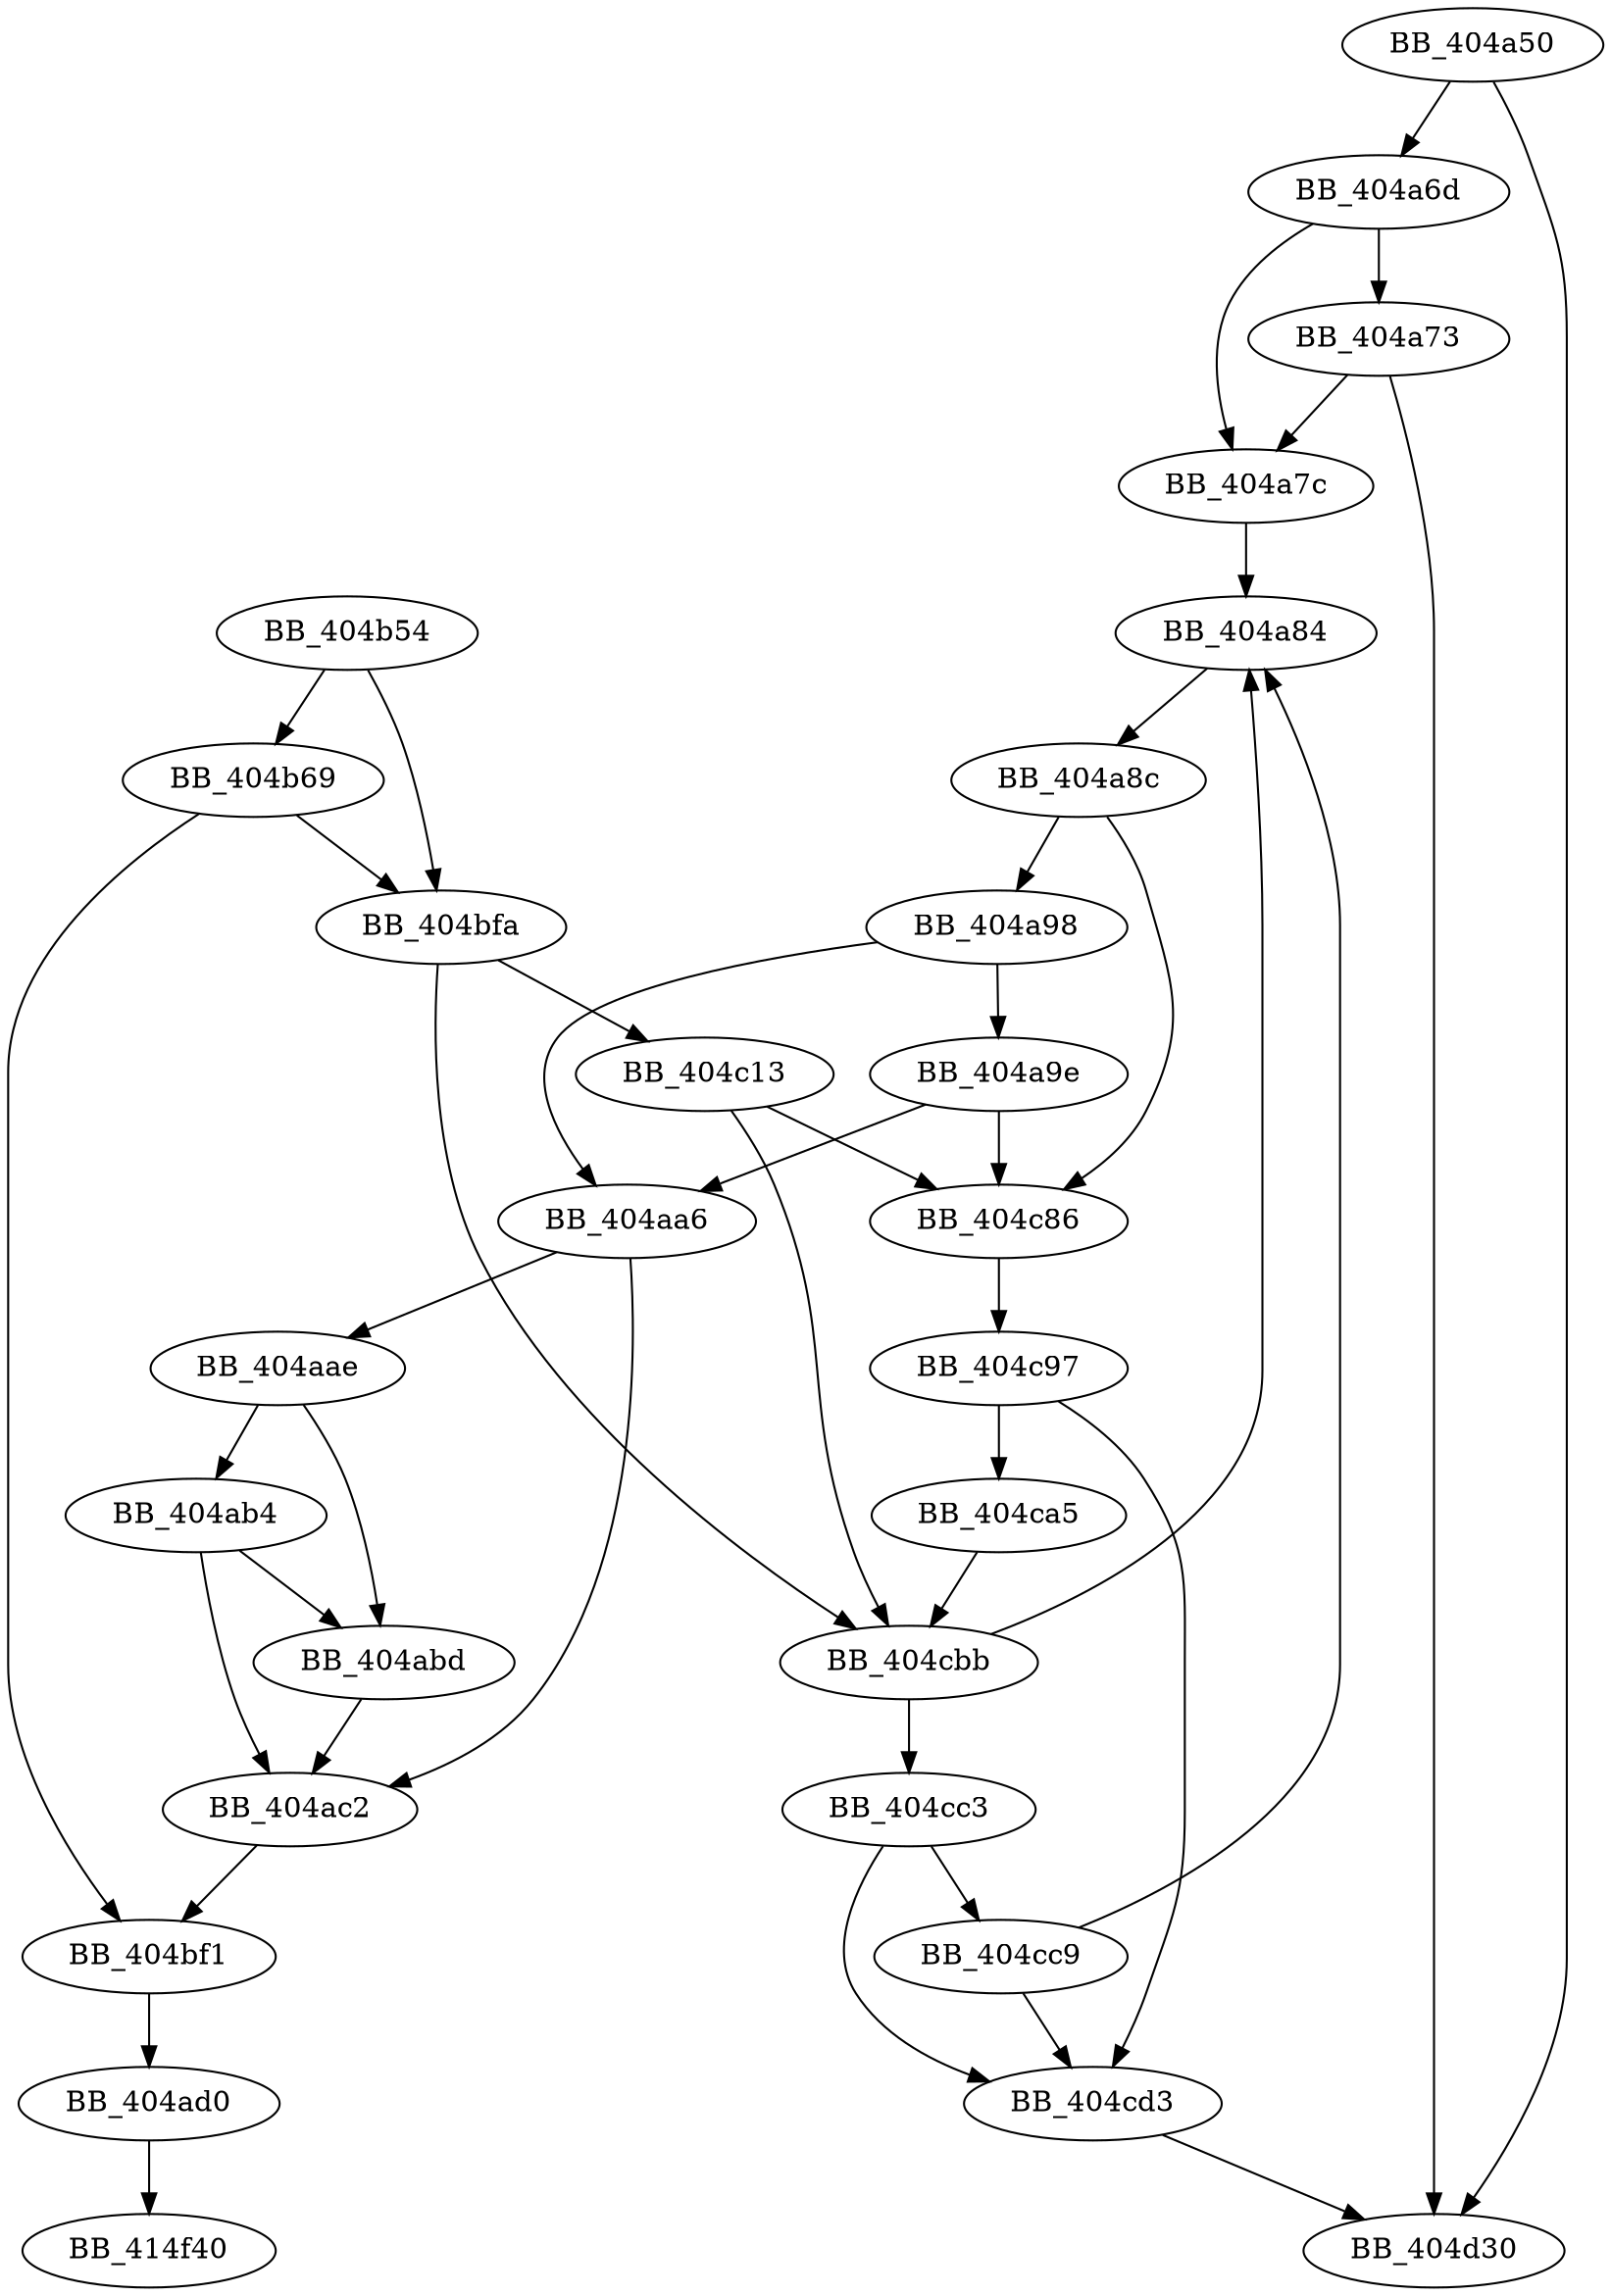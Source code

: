 DiGraph sub_404A50{
BB_404a50->BB_404a6d
BB_404a50->BB_404d30
BB_404a6d->BB_404a73
BB_404a6d->BB_404a7c
BB_404a73->BB_404a7c
BB_404a73->BB_404d30
BB_404a7c->BB_404a84
BB_404a84->BB_404a8c
BB_404a8c->BB_404a98
BB_404a8c->BB_404c86
BB_404a98->BB_404a9e
BB_404a98->BB_404aa6
BB_404a9e->BB_404aa6
BB_404a9e->BB_404c86
BB_404aa6->BB_404aae
BB_404aa6->BB_404ac2
BB_404aae->BB_404ab4
BB_404aae->BB_404abd
BB_404ab4->BB_404abd
BB_404ab4->BB_404ac2
BB_404abd->BB_404ac2
BB_404ac2->BB_404bf1
BB_404ad0->BB_414f40
BB_404b54->BB_404b69
BB_404b54->BB_404bfa
BB_404b69->BB_404bf1
BB_404b69->BB_404bfa
BB_404bf1->BB_404ad0
BB_404bfa->BB_404c13
BB_404bfa->BB_404cbb
BB_404c13->BB_404c86
BB_404c13->BB_404cbb
BB_404c86->BB_404c97
BB_404c97->BB_404ca5
BB_404c97->BB_404cd3
BB_404ca5->BB_404cbb
BB_404cbb->BB_404a84
BB_404cbb->BB_404cc3
BB_404cc3->BB_404cc9
BB_404cc3->BB_404cd3
BB_404cc9->BB_404a84
BB_404cc9->BB_404cd3
BB_404cd3->BB_404d30
}
